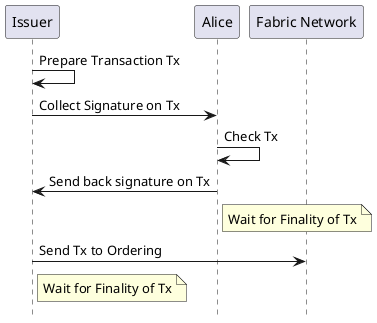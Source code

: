 @startuml
'- force wrapping of longer text
'skinparam wrapWidth 400
!pragma teoz true
hide footbox

participant "Issuer" as Issuer
participant "Alice" as Alice
participant "Fabric Network" as Orderer

Issuer -> Issuer: Prepare Transaction Tx
Issuer -> Alice: Collect Signature on Tx
Alice -> Alice: Check Tx
Alice -> Issuer: Send back signature on Tx
note right of Alice: Wait for Finality of Tx
Issuer -> Orderer: Send Tx to Ordering
note right of Issuer: Wait for Finality of Tx
@enduml